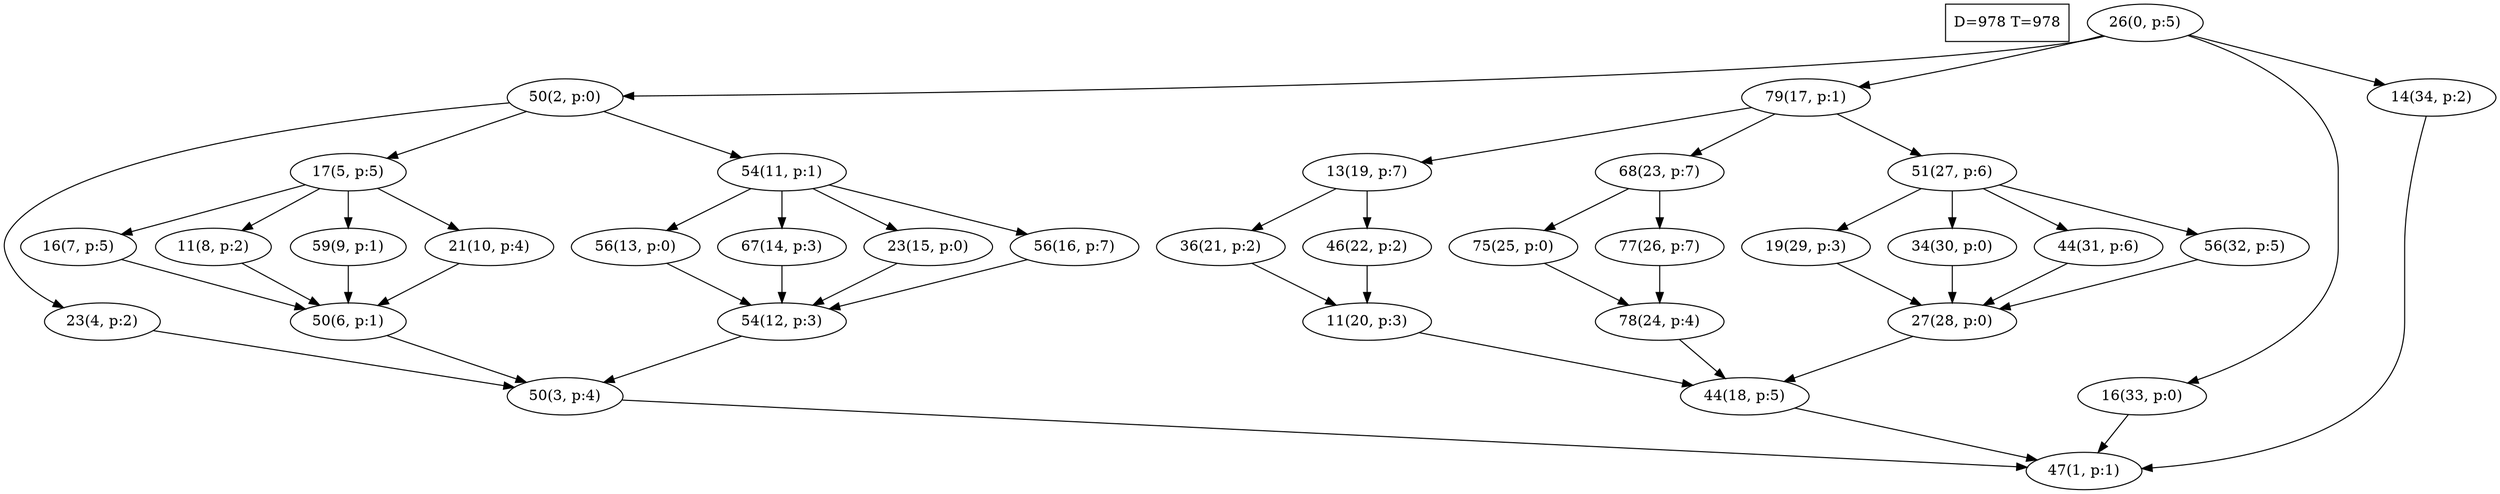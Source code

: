 digraph Task {
i [shape=box, label="D=978 T=978"]; 
0 [label="26(0, p:5)"];
1 [label="47(1, p:1)"];
2 [label="50(2, p:0)"];
3 [label="50(3, p:4)"];
4 [label="23(4, p:2)"];
5 [label="17(5, p:5)"];
6 [label="50(6, p:1)"];
7 [label="16(7, p:5)"];
8 [label="11(8, p:2)"];
9 [label="59(9, p:1)"];
10 [label="21(10, p:4)"];
11 [label="54(11, p:1)"];
12 [label="54(12, p:3)"];
13 [label="56(13, p:0)"];
14 [label="67(14, p:3)"];
15 [label="23(15, p:0)"];
16 [label="56(16, p:7)"];
17 [label="79(17, p:1)"];
18 [label="44(18, p:5)"];
19 [label="13(19, p:7)"];
20 [label="11(20, p:3)"];
21 [label="36(21, p:2)"];
22 [label="46(22, p:2)"];
23 [label="68(23, p:7)"];
24 [label="78(24, p:4)"];
25 [label="75(25, p:0)"];
26 [label="77(26, p:7)"];
27 [label="51(27, p:6)"];
28 [label="27(28, p:0)"];
29 [label="19(29, p:3)"];
30 [label="34(30, p:0)"];
31 [label="44(31, p:6)"];
32 [label="56(32, p:5)"];
33 [label="16(33, p:0)"];
34 [label="14(34, p:2)"];
0 -> 2;
0 -> 17;
0 -> 33;
0 -> 34;
2 -> 4;
2 -> 5;
2 -> 11;
3 -> 1;
4 -> 3;
5 -> 7;
5 -> 8;
5 -> 9;
5 -> 10;
6 -> 3;
7 -> 6;
8 -> 6;
9 -> 6;
10 -> 6;
11 -> 13;
11 -> 14;
11 -> 15;
11 -> 16;
12 -> 3;
13 -> 12;
14 -> 12;
15 -> 12;
16 -> 12;
17 -> 19;
17 -> 23;
17 -> 27;
18 -> 1;
19 -> 21;
19 -> 22;
20 -> 18;
21 -> 20;
22 -> 20;
23 -> 25;
23 -> 26;
24 -> 18;
25 -> 24;
26 -> 24;
27 -> 29;
27 -> 30;
27 -> 31;
27 -> 32;
28 -> 18;
29 -> 28;
30 -> 28;
31 -> 28;
32 -> 28;
33 -> 1;
34 -> 1;
}